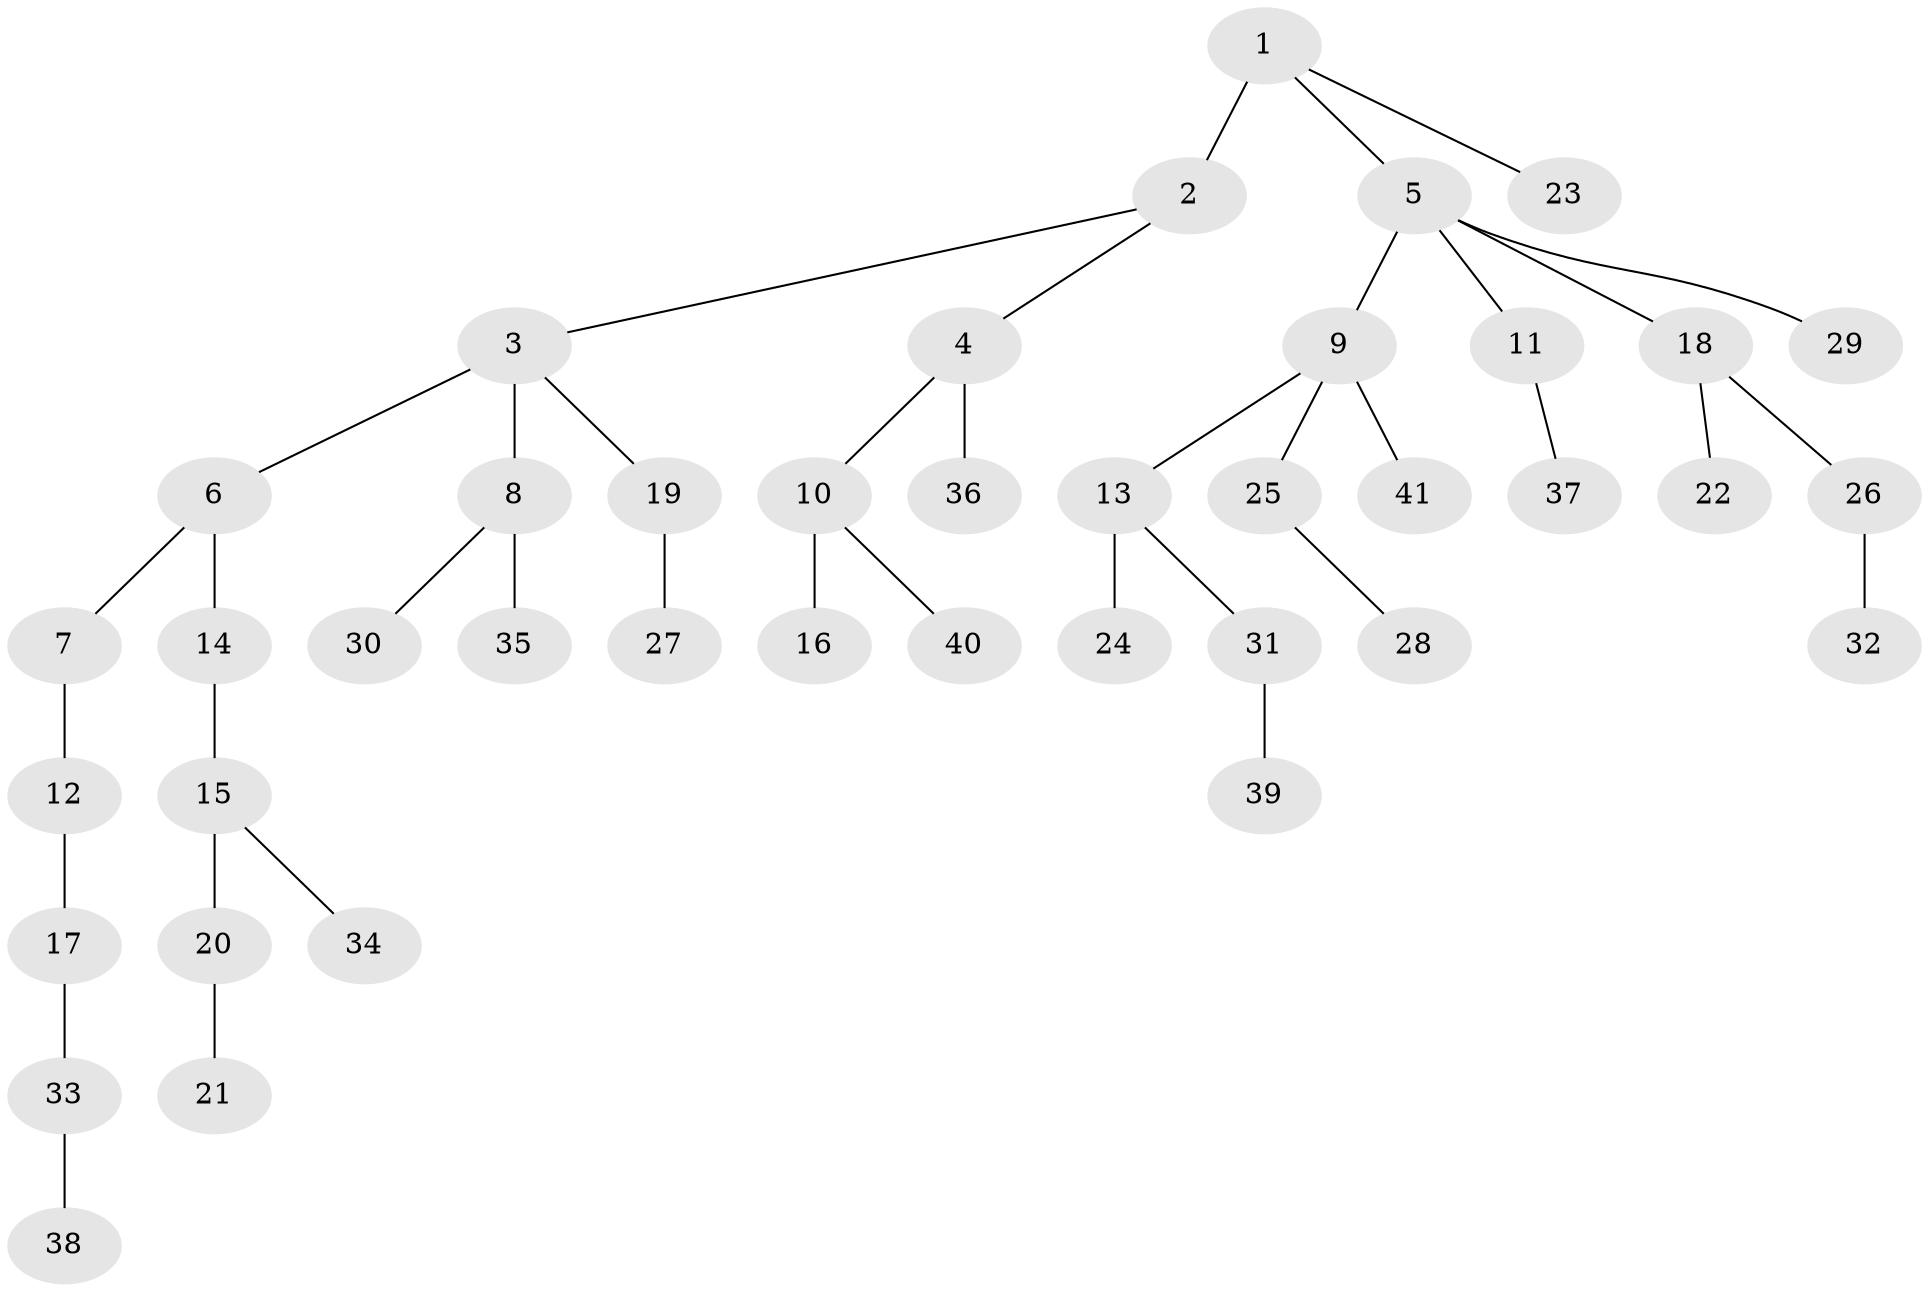 // original degree distribution, {5: 0.06493506493506493, 3: 0.11688311688311688, 4: 0.09090909090909091, 1: 0.5194805194805194, 2: 0.2077922077922078}
// Generated by graph-tools (version 1.1) at 2025/36/03/09/25 02:36:29]
// undirected, 41 vertices, 40 edges
graph export_dot {
graph [start="1"]
  node [color=gray90,style=filled];
  1;
  2;
  3;
  4;
  5;
  6;
  7;
  8;
  9;
  10;
  11;
  12;
  13;
  14;
  15;
  16;
  17;
  18;
  19;
  20;
  21;
  22;
  23;
  24;
  25;
  26;
  27;
  28;
  29;
  30;
  31;
  32;
  33;
  34;
  35;
  36;
  37;
  38;
  39;
  40;
  41;
  1 -- 2 [weight=2.0];
  1 -- 5 [weight=1.0];
  1 -- 23 [weight=1.0];
  2 -- 3 [weight=1.0];
  2 -- 4 [weight=1.0];
  3 -- 6 [weight=1.0];
  3 -- 8 [weight=2.0];
  3 -- 19 [weight=1.0];
  4 -- 10 [weight=1.0];
  4 -- 36 [weight=1.0];
  5 -- 9 [weight=1.0];
  5 -- 11 [weight=1.0];
  5 -- 18 [weight=1.0];
  5 -- 29 [weight=1.0];
  6 -- 7 [weight=1.0];
  6 -- 14 [weight=1.0];
  7 -- 12 [weight=1.0];
  8 -- 30 [weight=1.0];
  8 -- 35 [weight=1.0];
  9 -- 13 [weight=1.0];
  9 -- 25 [weight=1.0];
  9 -- 41 [weight=1.0];
  10 -- 16 [weight=1.0];
  10 -- 40 [weight=1.0];
  11 -- 37 [weight=1.0];
  12 -- 17 [weight=2.0];
  13 -- 24 [weight=2.0];
  13 -- 31 [weight=1.0];
  14 -- 15 [weight=1.0];
  15 -- 20 [weight=1.0];
  15 -- 34 [weight=1.0];
  17 -- 33 [weight=1.0];
  18 -- 22 [weight=1.0];
  18 -- 26 [weight=1.0];
  19 -- 27 [weight=1.0];
  20 -- 21 [weight=1.0];
  25 -- 28 [weight=1.0];
  26 -- 32 [weight=1.0];
  31 -- 39 [weight=1.0];
  33 -- 38 [weight=1.0];
}
